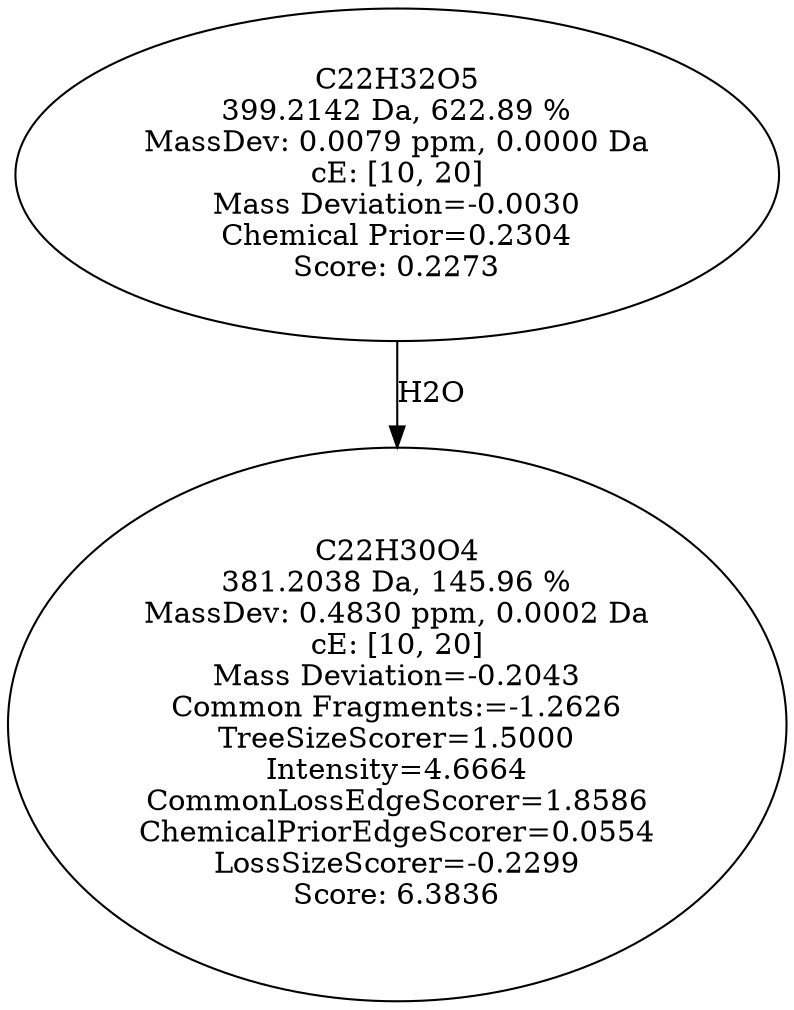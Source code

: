 strict digraph {
v1 [label="C22H30O4\n381.2038 Da, 145.96 %\nMassDev: 0.4830 ppm, 0.0002 Da\ncE: [10, 20]\nMass Deviation=-0.2043\nCommon Fragments:=-1.2626\nTreeSizeScorer=1.5000\nIntensity=4.6664\nCommonLossEdgeScorer=1.8586\nChemicalPriorEdgeScorer=0.0554\nLossSizeScorer=-0.2299\nScore: 6.3836"];
v2 [label="C22H32O5\n399.2142 Da, 622.89 %\nMassDev: 0.0079 ppm, 0.0000 Da\ncE: [10, 20]\nMass Deviation=-0.0030\nChemical Prior=0.2304\nScore: 0.2273"];
v2 -> v1 [label="H2O"];
}